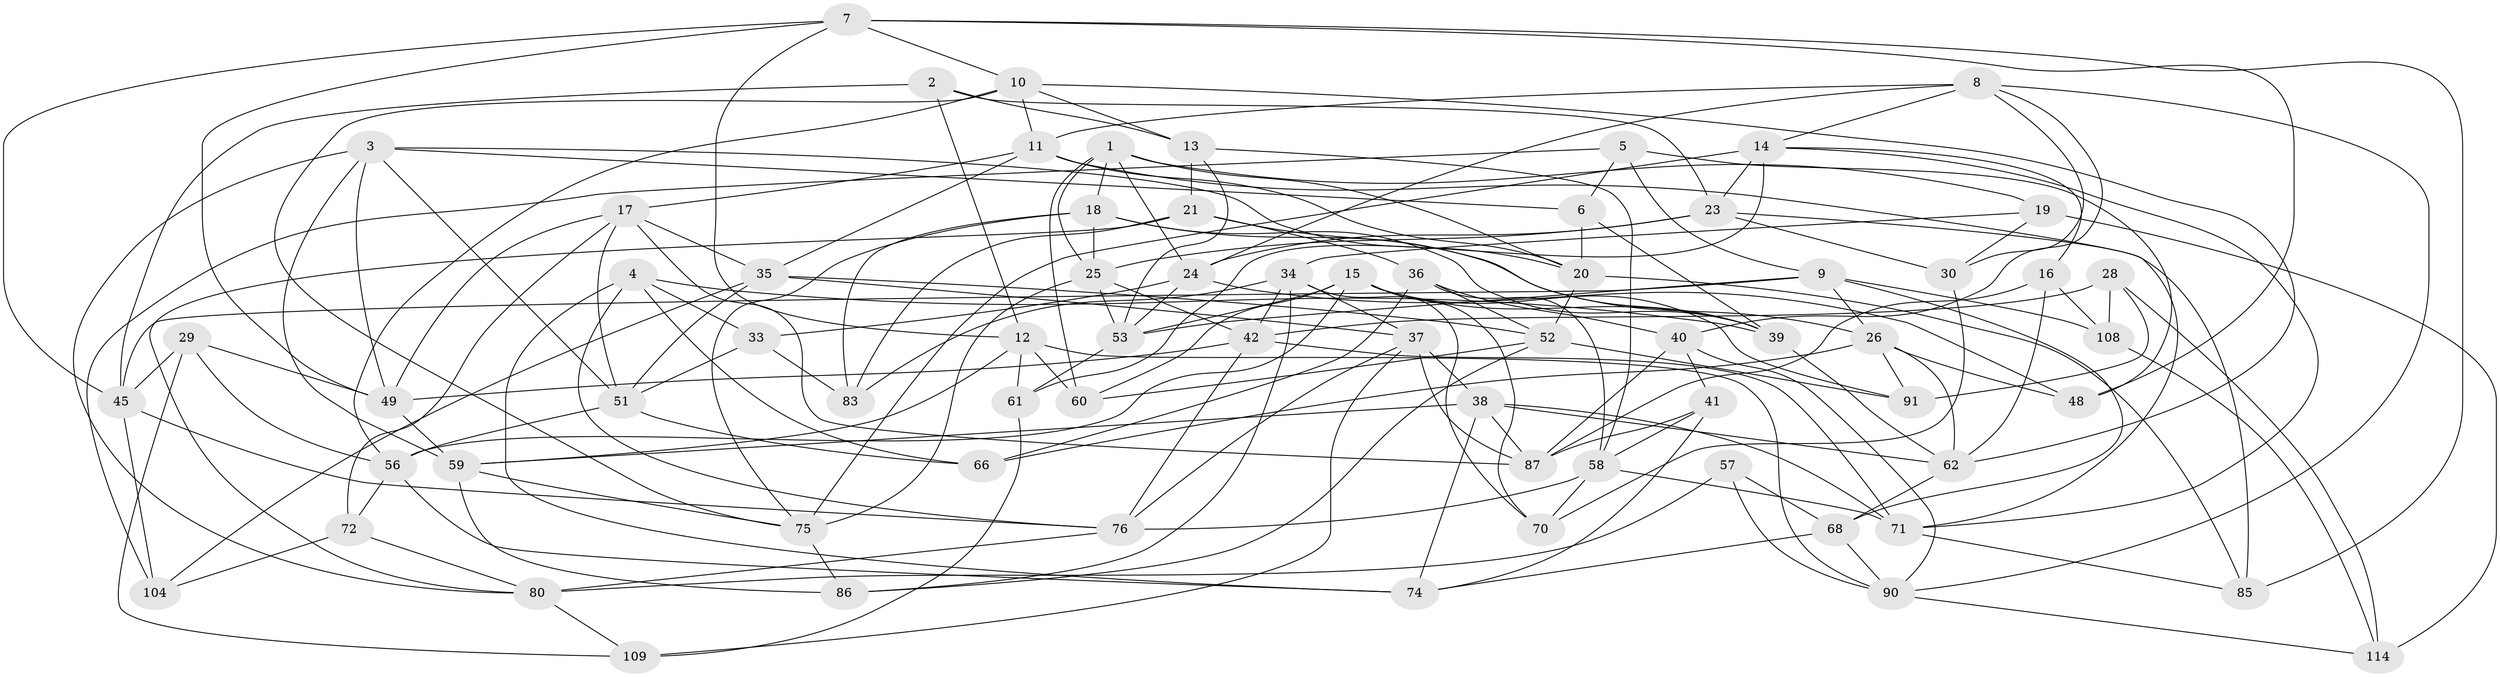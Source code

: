 // original degree distribution, {4: 1.0}
// Generated by graph-tools (version 1.1) at 2025/11/02/27/25 16:11:45]
// undirected, 70 vertices, 181 edges
graph export_dot {
graph [start="1"]
  node [color=gray90,style=filled];
  1 [super="+94"];
  2;
  3 [super="+31"];
  4 [super="+22"];
  5;
  6;
  7 [super="+99"];
  8 [super="+54"];
  9 [super="+113"];
  10 [super="+55"];
  11 [super="+88"];
  12 [super="+65"];
  13 [super="+32"];
  14 [super="+107"];
  15 [super="+95"];
  16;
  17 [super="+50"];
  18 [super="+47"];
  19;
  20 [super="+77"];
  21 [super="+27"];
  23 [super="+89"];
  24 [super="+93"];
  25 [super="+43"];
  26 [super="+100"];
  28;
  29;
  30;
  33;
  34 [super="+111"];
  35 [super="+98"];
  36 [super="+73"];
  37 [super="+82"];
  38 [super="+102"];
  39 [super="+46"];
  40 [super="+105"];
  41;
  42 [super="+44"];
  45 [super="+112"];
  48;
  49 [super="+69"];
  51 [super="+81"];
  52 [super="+79"];
  53 [super="+67"];
  56 [super="+106"];
  57;
  58 [super="+64"];
  59 [super="+63"];
  60;
  61;
  62 [super="+101"];
  66;
  68 [super="+78"];
  70;
  71 [super="+97"];
  72;
  74 [super="+96"];
  75 [super="+84"];
  76 [super="+92"];
  80 [super="+110"];
  83;
  85;
  86;
  87 [super="+103"];
  90 [super="+115"];
  91;
  104;
  108;
  109;
  114;
  1 -- 60;
  1 -- 25;
  1 -- 20;
  1 -- 24;
  1 -- 18;
  1 -- 19;
  2 -- 45;
  2 -- 12;
  2 -- 23;
  2 -- 13;
  3 -- 6;
  3 -- 51;
  3 -- 20;
  3 -- 80;
  3 -- 49;
  3 -- 59;
  4 -- 33;
  4 -- 74 [weight=2];
  4 -- 76;
  4 -- 66;
  4 -- 39;
  5 -- 9;
  5 -- 104;
  5 -- 48;
  5 -- 6;
  6 -- 39;
  6 -- 20;
  7 -- 10;
  7 -- 12;
  7 -- 49;
  7 -- 48;
  7 -- 85;
  7 -- 45;
  8 -- 90;
  8 -- 11;
  8 -- 30;
  8 -- 14;
  8 -- 40;
  8 -- 24;
  9 -- 53;
  9 -- 26;
  9 -- 108;
  9 -- 45;
  9 -- 68;
  10 -- 62;
  10 -- 75;
  10 -- 56;
  10 -- 11;
  10 -- 13;
  11 -- 71;
  11 -- 35;
  11 -- 17;
  11 -- 20;
  12 -- 59;
  12 -- 61;
  12 -- 90;
  12 -- 60;
  13 -- 58;
  13 -- 21 [weight=2];
  13 -- 53;
  14 -- 75;
  14 -- 16;
  14 -- 61;
  14 -- 23;
  14 -- 71;
  15 -- 70;
  15 -- 56;
  15 -- 91;
  15 -- 60;
  15 -- 39;
  15 -- 53;
  16 -- 108;
  16 -- 62;
  16 -- 87;
  17 -- 49;
  17 -- 51;
  17 -- 72;
  17 -- 35;
  17 -- 87;
  18 -- 83;
  18 -- 26;
  18 -- 25;
  18 -- 75;
  18 -- 39;
  19 -- 30;
  19 -- 114;
  19 -- 34;
  20 -- 52;
  20 -- 85;
  21 -- 83;
  21 -- 36;
  21 -- 80;
  21 -- 39;
  23 -- 25;
  23 -- 85;
  23 -- 30;
  23 -- 24;
  24 -- 48;
  24 -- 33;
  24 -- 53;
  25 -- 42;
  25 -- 75;
  25 -- 53;
  26 -- 48;
  26 -- 91;
  26 -- 66;
  26 -- 62;
  28 -- 114;
  28 -- 91;
  28 -- 108;
  28 -- 42;
  29 -- 109;
  29 -- 45;
  29 -- 56;
  29 -- 49;
  30 -- 70;
  33 -- 83;
  33 -- 51;
  34 -- 37;
  34 -- 83;
  34 -- 70;
  34 -- 42;
  34 -- 86;
  35 -- 37;
  35 -- 104;
  35 -- 51;
  35 -- 52;
  36 -- 40 [weight=2];
  36 -- 66;
  36 -- 58;
  36 -- 52;
  37 -- 109;
  37 -- 76;
  37 -- 38;
  37 -- 87;
  38 -- 87;
  38 -- 62;
  38 -- 74;
  38 -- 59;
  38 -- 71;
  39 -- 62;
  40 -- 41;
  40 -- 90;
  40 -- 87;
  41 -- 74;
  41 -- 58;
  41 -- 87;
  42 -- 71;
  42 -- 49;
  42 -- 76;
  45 -- 104;
  45 -- 76;
  49 -- 59;
  51 -- 66;
  51 -- 56;
  52 -- 86;
  52 -- 91;
  52 -- 60;
  53 -- 61;
  56 -- 74;
  56 -- 72;
  57 -- 80;
  57 -- 68 [weight=2];
  57 -- 90;
  58 -- 70;
  58 -- 71;
  58 -- 76;
  59 -- 75;
  59 -- 86;
  61 -- 109;
  62 -- 68;
  68 -- 74;
  68 -- 90;
  71 -- 85;
  72 -- 80;
  72 -- 104;
  75 -- 86;
  76 -- 80;
  80 -- 109;
  90 -- 114;
  108 -- 114;
}

